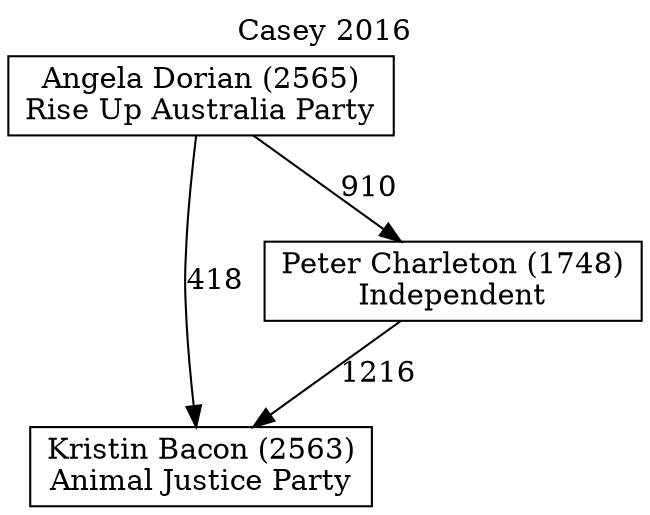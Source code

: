 // House preference flow
digraph "Kristin Bacon (2563)_Casey_2016" {
	graph [label="Casey 2016" labelloc=t mclimit=10]
	node [shape=box]
	"Kristin Bacon (2563)" [label="Kristin Bacon (2563)
Animal Justice Party"]
	"Angela Dorian (2565)" [label="Angela Dorian (2565)
Rise Up Australia Party"]
	"Peter Charleton (1748)" [label="Peter Charleton (1748)
Independent"]
	"Angela Dorian (2565)" -> "Kristin Bacon (2563)" [label=418]
	"Angela Dorian (2565)" -> "Peter Charleton (1748)" [label=910]
	"Peter Charleton (1748)" -> "Kristin Bacon (2563)" [label=1216]
}
